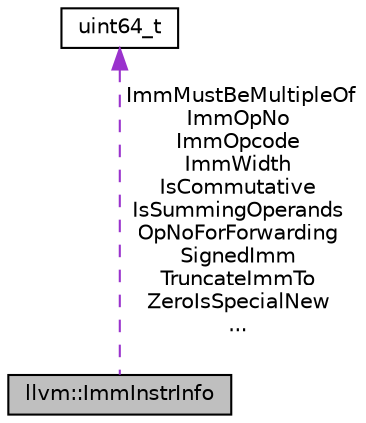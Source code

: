 digraph "llvm::ImmInstrInfo"
{
 // LATEX_PDF_SIZE
  bgcolor="transparent";
  edge [fontname="Helvetica",fontsize="10",labelfontname="Helvetica",labelfontsize="10"];
  node [fontname="Helvetica",fontsize="10",shape="box"];
  Node1 [label="llvm::ImmInstrInfo",height=0.2,width=0.4,color="black", fillcolor="grey75", style="filled", fontcolor="black",tooltip=" "];
  Node2 -> Node1 [dir="back",color="darkorchid3",fontsize="10",style="dashed",label=" ImmMustBeMultipleOf\nImmOpNo\nImmOpcode\nImmWidth\nIsCommutative\nIsSummingOperands\nOpNoForForwarding\nSignedImm\nTruncateImmTo\nZeroIsSpecialNew\n..." ,fontname="Helvetica"];
  Node2 [label="uint64_t",height=0.2,width=0.4,color="black",tooltip=" "];
}
